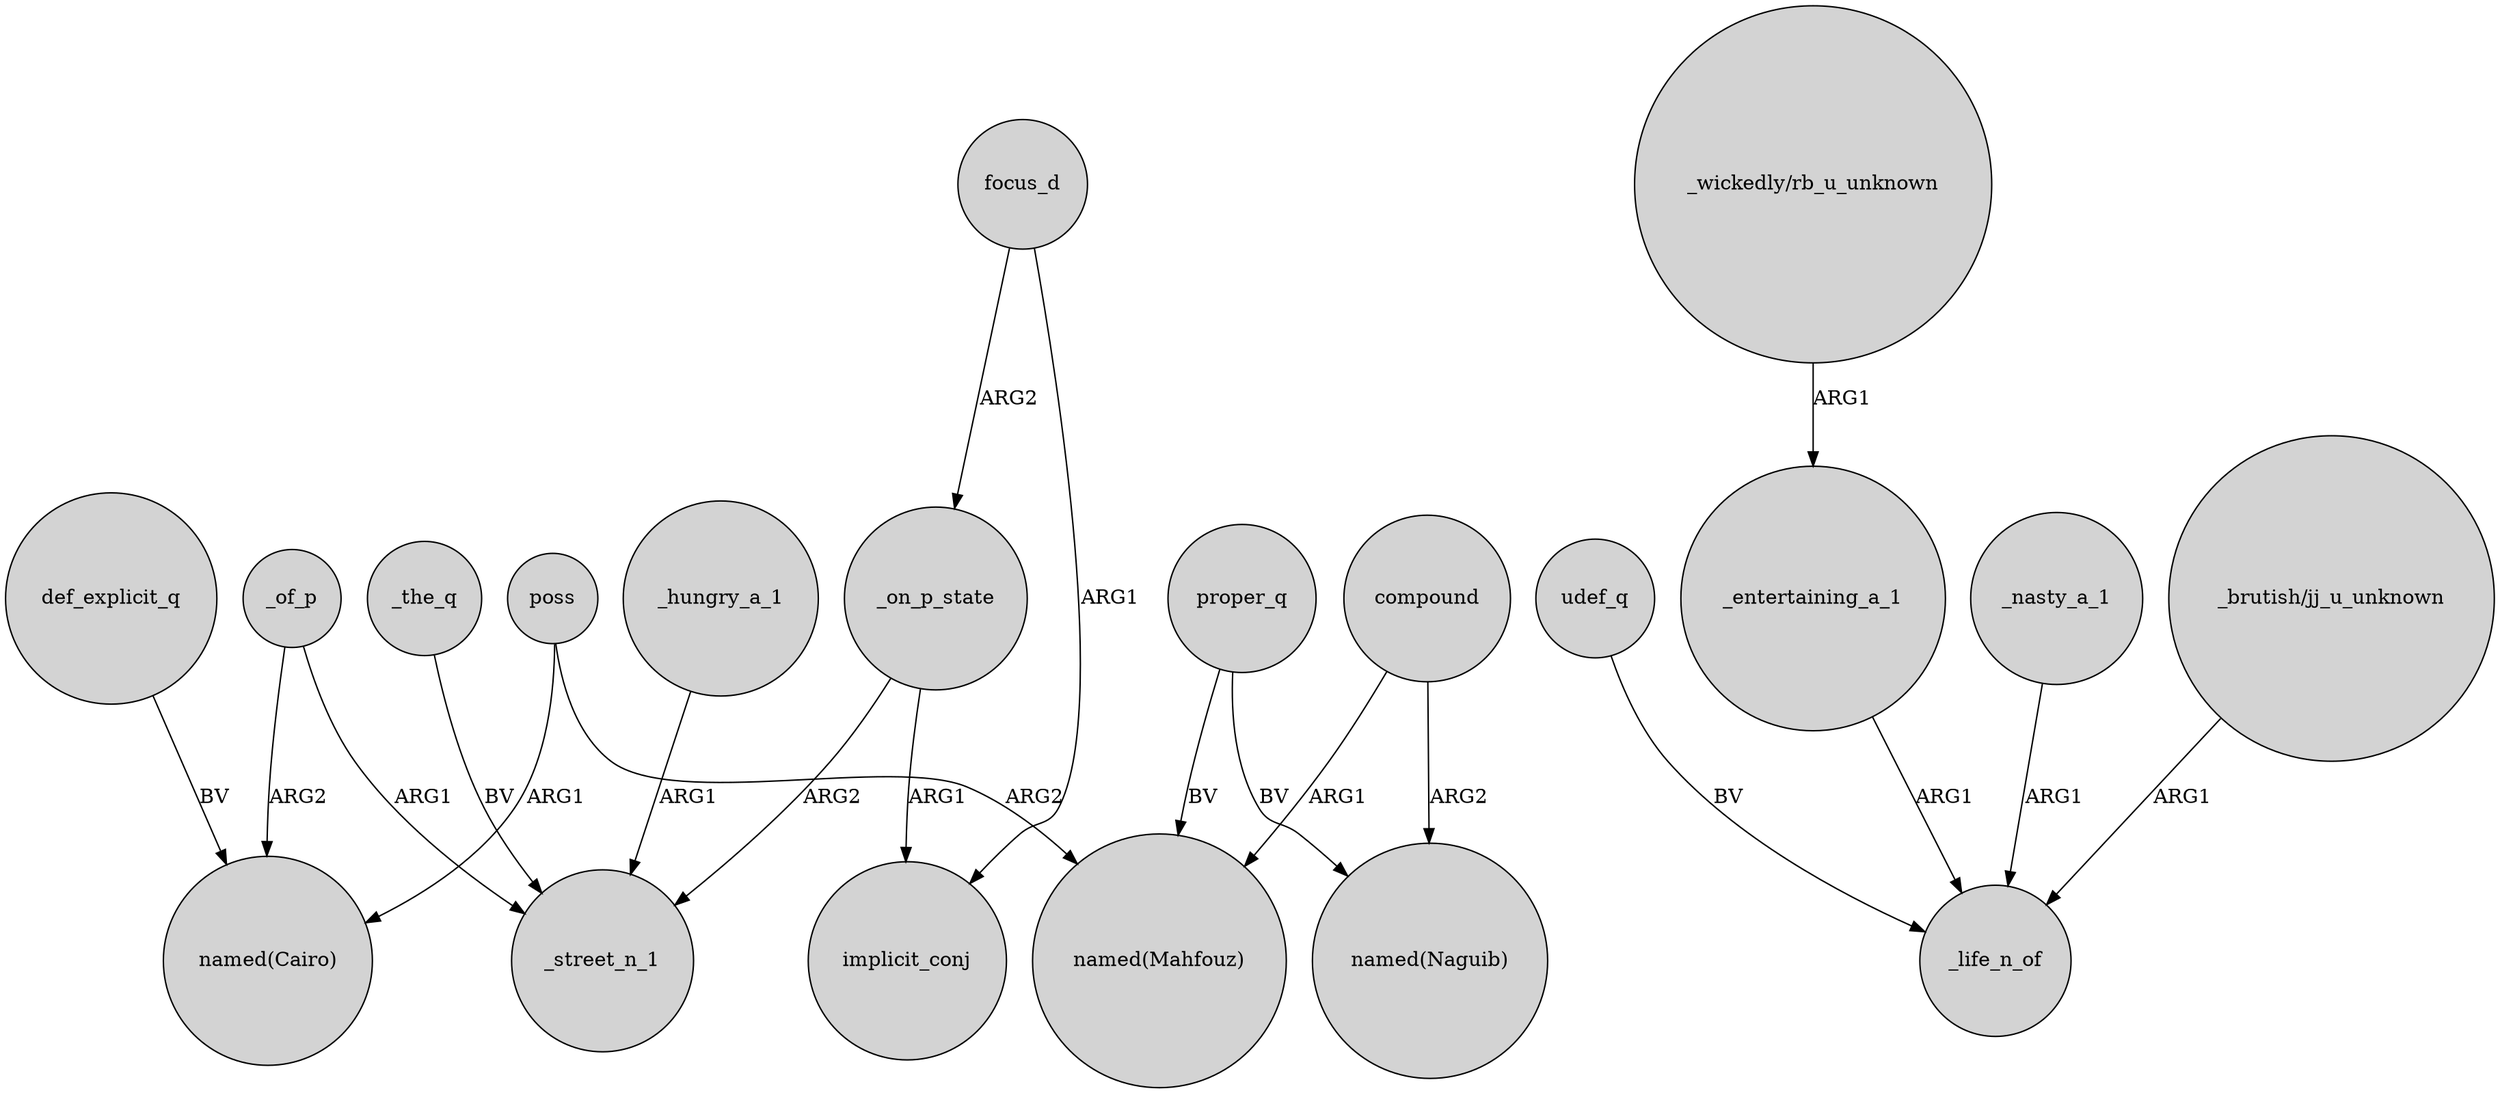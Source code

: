 digraph {
	node [shape=circle style=filled]
	poss -> "named(Cairo)" [label=ARG1]
	compound -> "named(Naguib)" [label=ARG2]
	focus_d -> _on_p_state [label=ARG2]
	udef_q -> _life_n_of [label=BV]
	_of_p -> "named(Cairo)" [label=ARG2]
	_on_p_state -> _street_n_1 [label=ARG2]
	def_explicit_q -> "named(Cairo)" [label=BV]
	_entertaining_a_1 -> _life_n_of [label=ARG1]
	_on_p_state -> implicit_conj [label=ARG1]
	"_wickedly/rb_u_unknown" -> _entertaining_a_1 [label=ARG1]
	_the_q -> _street_n_1 [label=BV]
	compound -> "named(Mahfouz)" [label=ARG1]
	_nasty_a_1 -> _life_n_of [label=ARG1]
	"_brutish/jj_u_unknown" -> _life_n_of [label=ARG1]
	_of_p -> _street_n_1 [label=ARG1]
	_hungry_a_1 -> _street_n_1 [label=ARG1]
	focus_d -> implicit_conj [label=ARG1]
	proper_q -> "named(Mahfouz)" [label=BV]
	proper_q -> "named(Naguib)" [label=BV]
	poss -> "named(Mahfouz)" [label=ARG2]
}

